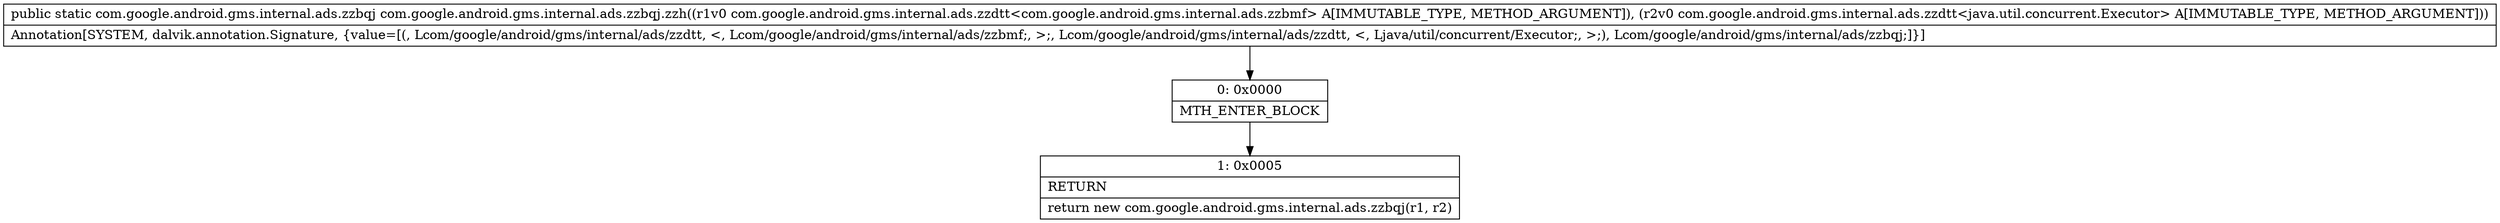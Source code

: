 digraph "CFG forcom.google.android.gms.internal.ads.zzbqj.zzh(Lcom\/google\/android\/gms\/internal\/ads\/zzdtt;Lcom\/google\/android\/gms\/internal\/ads\/zzdtt;)Lcom\/google\/android\/gms\/internal\/ads\/zzbqj;" {
Node_0 [shape=record,label="{0\:\ 0x0000|MTH_ENTER_BLOCK\l}"];
Node_1 [shape=record,label="{1\:\ 0x0005|RETURN\l|return new com.google.android.gms.internal.ads.zzbqj(r1, r2)\l}"];
MethodNode[shape=record,label="{public static com.google.android.gms.internal.ads.zzbqj com.google.android.gms.internal.ads.zzbqj.zzh((r1v0 com.google.android.gms.internal.ads.zzdtt\<com.google.android.gms.internal.ads.zzbmf\> A[IMMUTABLE_TYPE, METHOD_ARGUMENT]), (r2v0 com.google.android.gms.internal.ads.zzdtt\<java.util.concurrent.Executor\> A[IMMUTABLE_TYPE, METHOD_ARGUMENT]))  | Annotation[SYSTEM, dalvik.annotation.Signature, \{value=[(, Lcom\/google\/android\/gms\/internal\/ads\/zzdtt, \<, Lcom\/google\/android\/gms\/internal\/ads\/zzbmf;, \>;, Lcom\/google\/android\/gms\/internal\/ads\/zzdtt, \<, Ljava\/util\/concurrent\/Executor;, \>;), Lcom\/google\/android\/gms\/internal\/ads\/zzbqj;]\}]\l}"];
MethodNode -> Node_0;
Node_0 -> Node_1;
}

